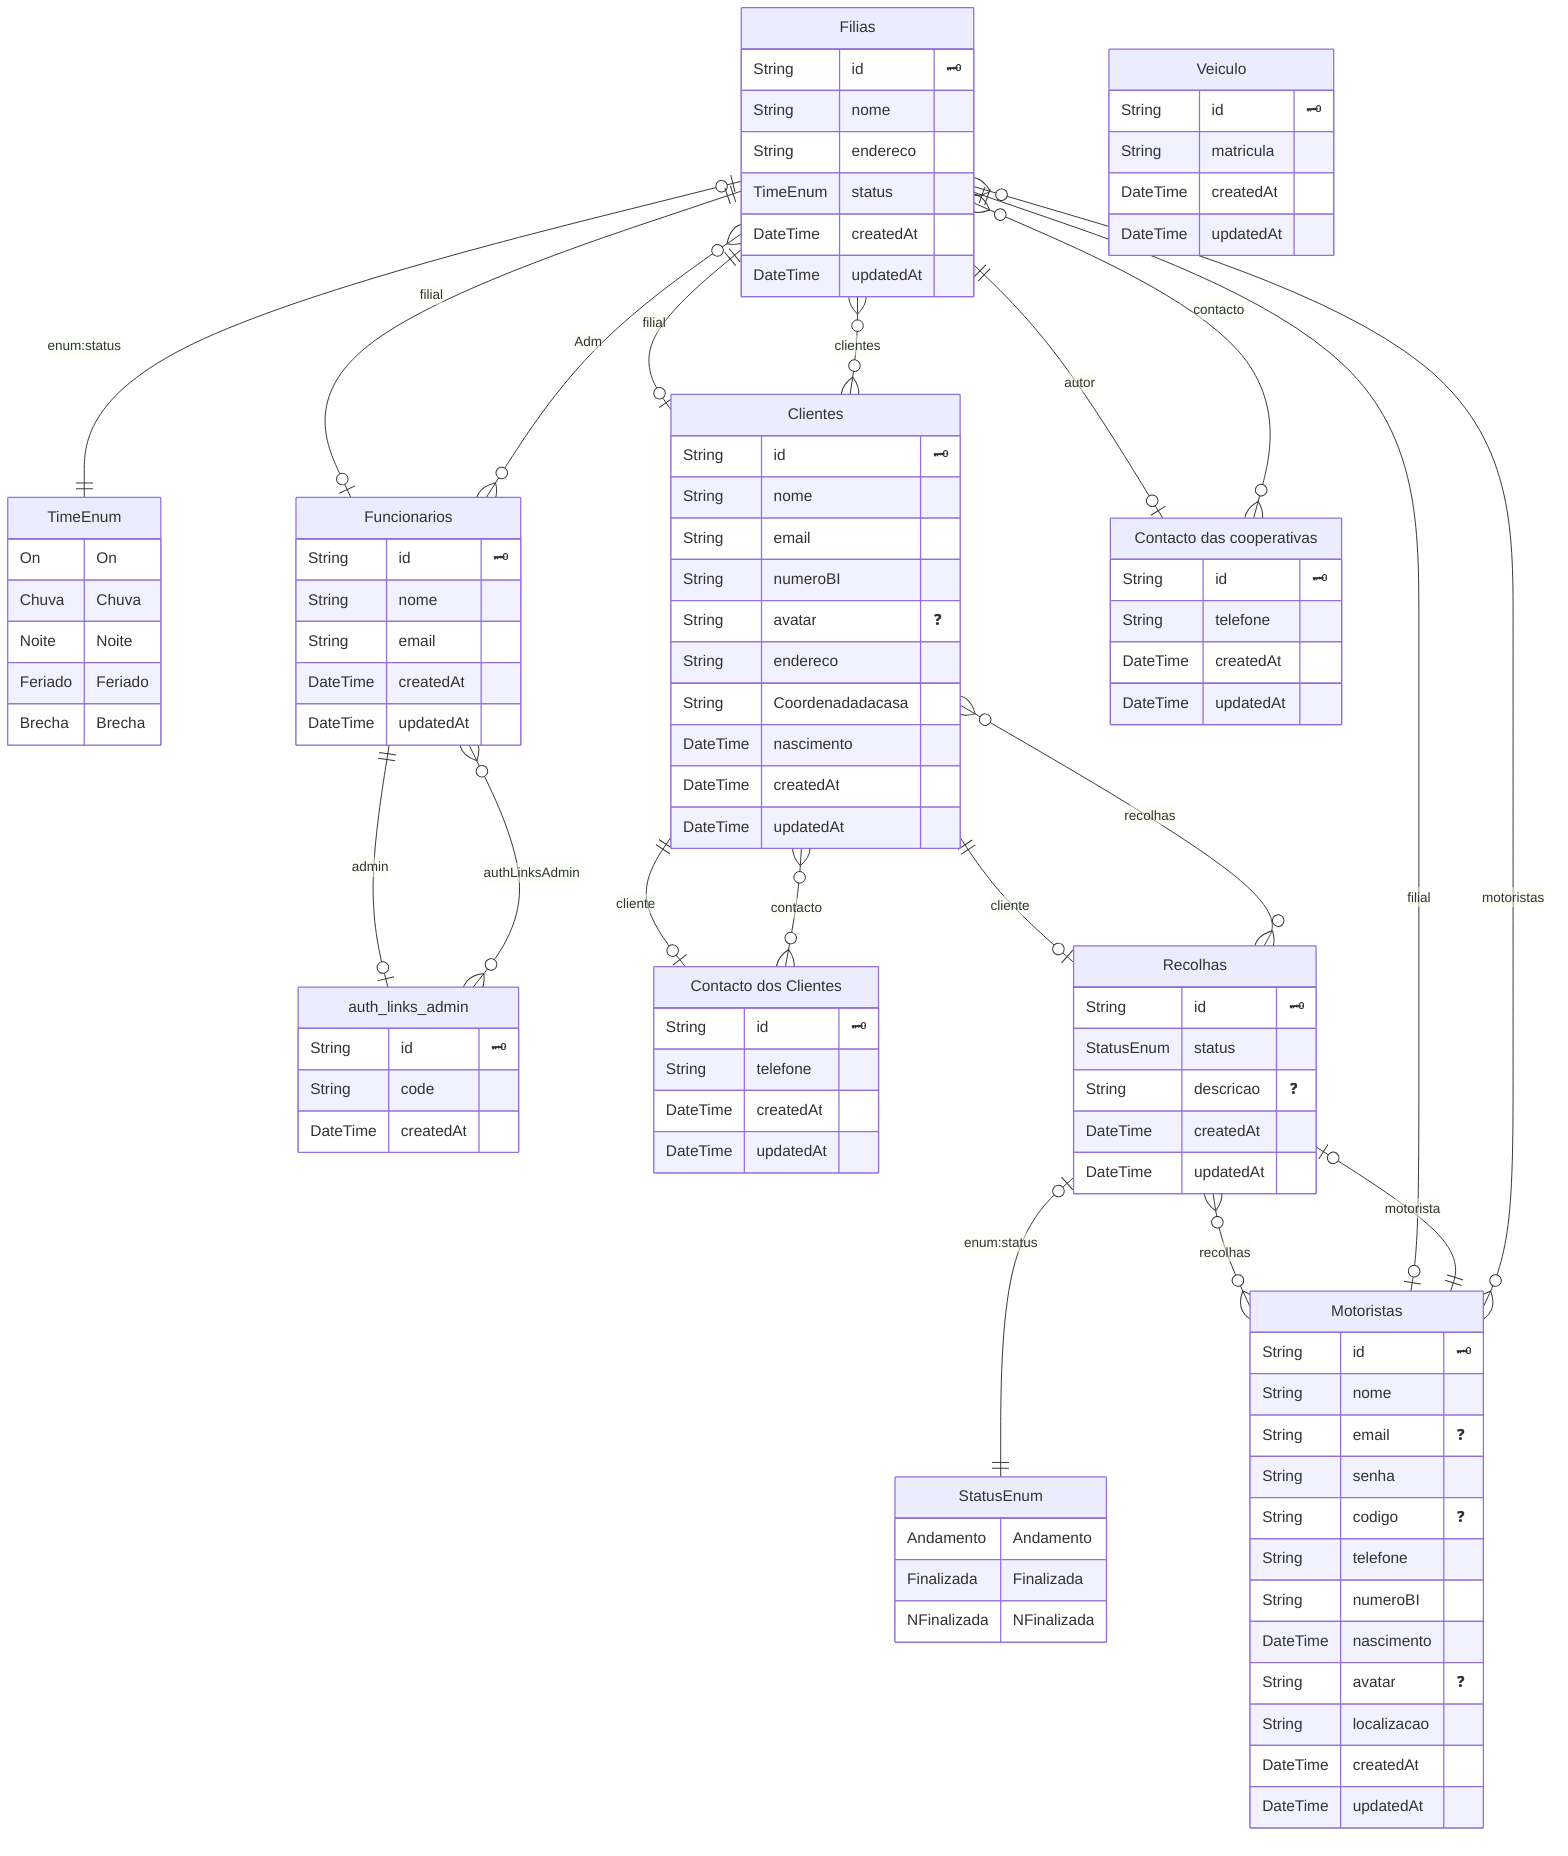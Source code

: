 erDiagram

        StatusEnum {
            Andamento Andamento
Finalizada Finalizada
NFinalizada NFinalizada
        }
    


        TimeEnum {
            On On
Chuva Chuva
Noite Noite
Feriado Feriado
Brecha Brecha
        }
    
  "Filias" {
    String id "🗝️"
    String nome 
    String endereco 
    TimeEnum status 
    DateTime createdAt 
    DateTime updatedAt 
    }
  

  "auth_links_admin" {
    String id "🗝️"
    String code 
    DateTime createdAt 
    }
  

  "Funcionarios" {
    String id "🗝️"
    String nome 
    String email 
    DateTime createdAt 
    DateTime updatedAt 
    }
  

  "Motoristas" {
    String id "🗝️"
    String nome 
    String email "❓"
    String senha 
    String codigo "❓"
    String telefone 
    String numeroBI 
    DateTime nascimento 
    String avatar "❓"
    String localizacao 
    DateTime createdAt 
    DateTime updatedAt 
    }
  

  "Veiculo" {
    String id "🗝️"
    String matricula 
    DateTime createdAt 
    DateTime updatedAt 
    }
  

  "Clientes" {
    String id "🗝️"
    String nome 
    String email 
    String numeroBI 
    String avatar "❓"
    String endereco 
    String Coordenadadacasa 
    DateTime nascimento 
    DateTime createdAt 
    DateTime updatedAt 
    }
  

  "Contacto dos Clientes" {
    String id "🗝️"
    String telefone 
    DateTime createdAt 
    DateTime updatedAt 
    }
  

  "Contacto das cooperativas" {
    String id "🗝️"
    String telefone 
    DateTime createdAt 
    DateTime updatedAt 
    }
  

  "Recolhas" {
    String id "🗝️"
    StatusEnum status 
    String descricao "❓"
    DateTime createdAt 
    DateTime updatedAt 
    }
  
    "Filias" o|--|| "TimeEnum" : "enum:status"
    "Filias" o{--}o "Clientes" : "clientes"
    "Filias" o{--}o "Motoristas" : "motoristas"
    "Filias" o{--}o "Funcionarios" : "Adm"
    "Filias" o{--}o "Contacto das cooperativas" : "contacto"
    "auth_links_admin" o|--|| "Funcionarios" : "admin"
    "Funcionarios" o|--|| "Filias" : "filial"
    "Funcionarios" o{--}o "auth_links_admin" : "authLinksAdmin"
    "Motoristas" o|--|| "Filias" : "filial"
    "Motoristas" o{--}o "Recolhas" : "recolhas"
    "Clientes" o|--|| "Filias" : "filial"
    "Clientes" o{--}o "Contacto dos Clientes" : "contacto"
    "Clientes" o{--}o "Recolhas" : "recolhas"
    "Contacto dos Clientes" o|--|| "Clientes" : "cliente"
    "Contacto das cooperativas" o|--|| "Filias" : "autor"
    "Recolhas" o|--|| "StatusEnum" : "enum:status"
    "Recolhas" o|--|| "Clientes" : "cliente"
    "Recolhas" o|--|| "Motoristas" : "motorista"